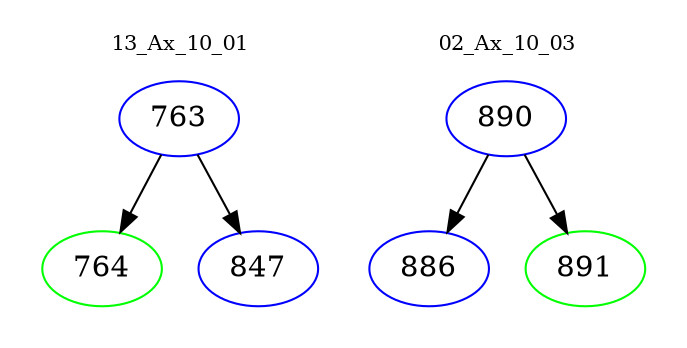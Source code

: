 digraph{
subgraph cluster_0 {
color = white
label = "13_Ax_10_01";
fontsize=10;
T0_763 [label="763", color="blue"]
T0_763 -> T0_764 [color="black"]
T0_764 [label="764", color="green"]
T0_763 -> T0_847 [color="black"]
T0_847 [label="847", color="blue"]
}
subgraph cluster_1 {
color = white
label = "02_Ax_10_03";
fontsize=10;
T1_890 [label="890", color="blue"]
T1_890 -> T1_886 [color="black"]
T1_886 [label="886", color="blue"]
T1_890 -> T1_891 [color="black"]
T1_891 [label="891", color="green"]
}
}
